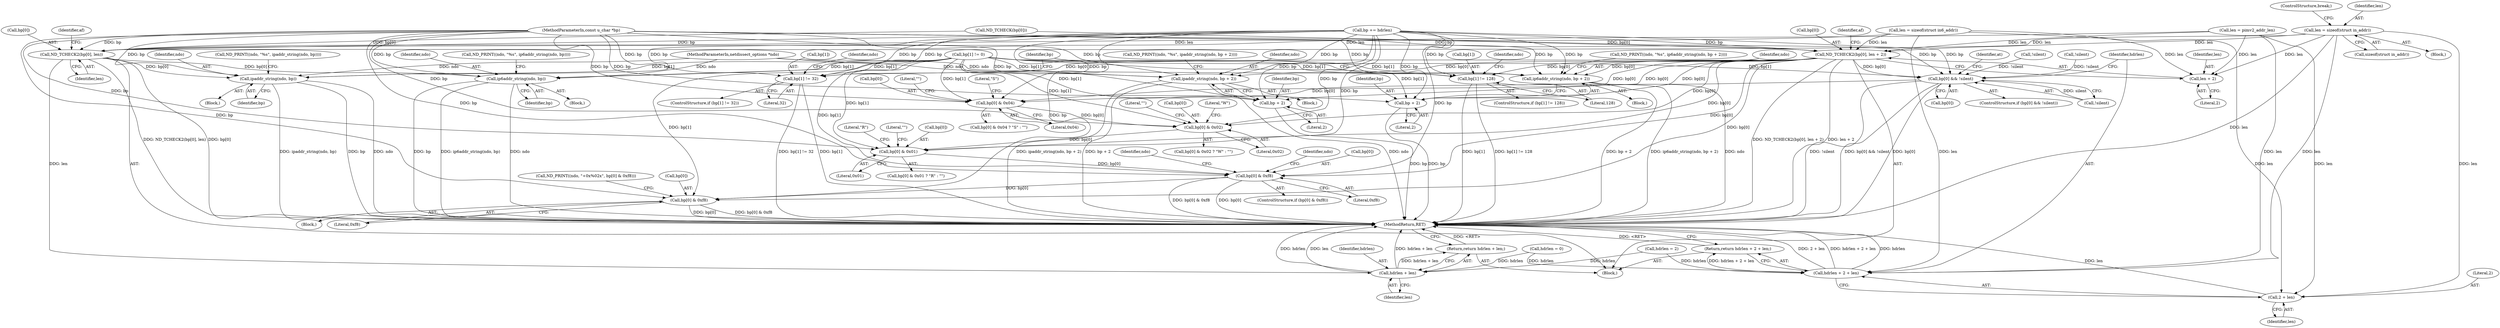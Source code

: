 digraph "1_tcpdump_5dc1860d8267b1e0cb78c9ffa2a40bea2fdb3ddc_3@API" {
"1000131" [label="(Call,len = sizeof(struct in_addr))"];
"1000192" [label="(Call,ND_TCHECK2(bp[0], len))"];
"1000210" [label="(Call,ipaddr_string(ndo, bp))"];
"1000227" [label="(Call,ip6addr_string(ndo, bp))"];
"1000231" [label="(Call,hdrlen + len)"];
"1000230" [label="(Return,return hdrlen + len;)"];
"1000236" [label="(Call,ND_TCHECK2(bp[0], len + 2))"];
"1000257" [label="(Call,ipaddr_string(ndo, bp + 2))"];
"1000259" [label="(Call,bp + 2)"];
"1000263" [label="(Call,bp[1] != 32)"];
"1000291" [label="(Call,ip6addr_string(ndo, bp + 2))"];
"1000293" [label="(Call,bp + 2)"];
"1000297" [label="(Call,bp[1] != 128)"];
"1000311" [label="(Call,bp[0] && !silent)"];
"1000340" [label="(Call,bp[0] & 0x04)"];
"1000349" [label="(Call,bp[0] & 0x02)"];
"1000357" [label="(Call,bp[0] & 0x01)"];
"1000365" [label="(Call,bp[0] & 0xf8)"];
"1000376" [label="(Call,bp[0] & 0xf8)"];
"1000240" [label="(Call,len + 2)"];
"1000386" [label="(Call,hdrlen + 2 + len)"];
"1000385" [label="(Return,return hdrlen + 2 + len;)"];
"1000388" [label="(Call,2 + len)"];
"1000230" [label="(Return,return hdrlen + len;)"];
"1000222" [label="(Call,ND_PRINT((ndo, \"%s\", ip6addr_string(ndo, bp))))"];
"1000350" [label="(Call,bp[0])"];
"1000358" [label="(Call,bp[0])"];
"1000236" [label="(Call,ND_TCHECK2(bp[0], len + 2))"];
"1000295" [label="(Literal,2)"];
"1000225" [label="(Block,)"];
"1000376" [label="(Call,bp[0] & 0xf8)"];
"1000354" [label="(Literal,\"W\")"];
"1000131" [label="(Call,len = sizeof(struct in_addr))"];
"1000240" [label="(Call,len + 2)"];
"1000304" [label="(Identifier,ndo)"];
"1000232" [label="(Identifier,hdrlen)"];
"1000293" [label="(Call,bp + 2)"];
"1000193" [label="(Call,bp[0])"];
"1000255" [label="(Block,)"];
"1000228" [label="(Identifier,ndo)"];
"1000258" [label="(Identifier,ndo)"];
"1000361" [label="(Literal,0x01)"];
"1000389" [label="(Literal,2)"];
"1000344" [label="(Literal,0x04)"];
"1000345" [label="(Literal,\"S\")"];
"1000199" [label="(Identifier,af)"];
"1000320" [label="(Identifier,at)"];
"1000357" [label="(Call,bp[0] & 0x01)"];
"1000383" [label="(Identifier,ndo)"];
"1000386" [label="(Call,hdrlen + 2 + len)"];
"1000135" [label="(ControlStructure,break;)"];
"1000109" [label="(Call,ND_TCHECK(bp[0]))"];
"1000233" [label="(Identifier,len)"];
"1000229" [label="(Identifier,bp)"];
"1000208" [label="(Block,)"];
"1000262" [label="(ControlStructure,if (bp[1] != 32))"];
"1000241" [label="(Identifier,len)"];
"1000348" [label="(Call,bp[0] & 0x02 ? \"W\" : \"\")"];
"1000249" [label="(Call,!silent)"];
"1000366" [label="(Call,bp[0])"];
"1000192" [label="(Call,ND_TCHECK2(bp[0], len))"];
"1000390" [label="(Identifier,len)"];
"1000388" [label="(Call,2 + len)"];
"1000310" [label="(ControlStructure,if (bp[0] && !silent))"];
"1000315" [label="(Call,!silent)"];
"1000296" [label="(ControlStructure,if (bp[1] != 128))"];
"1000270" [label="(Identifier,ndo)"];
"1000102" [label="(MethodParameterIn,const u_char *bp)"];
"1000158" [label="(Call,hdrlen = 2)"];
"1000264" [label="(Call,bp[1])"];
"1000346" [label="(Literal,\"\")"];
"1000231" [label="(Call,hdrlen + len)"];
"1000182" [label="(Call,hdrlen = 0)"];
"1000205" [label="(Call,ND_PRINT((ndo, \"%s\", ipaddr_string(ndo, bp))))"];
"1000289" [label="(Block,)"];
"1000353" [label="(Literal,0x02)"];
"1000211" [label="(Identifier,ndo)"];
"1000196" [label="(Identifier,len)"];
"1000185" [label="(Call,bp += hdrlen)"];
"1000340" [label="(Call,bp[0] & 0x04)"];
"1000292" [label="(Identifier,ndo)"];
"1000259" [label="(Call,bp + 2)"];
"1000283" [label="(Call,!silent)"];
"1000297" [label="(Call,bp[1] != 128)"];
"1000301" [label="(Literal,128)"];
"1000267" [label="(Literal,32)"];
"1000294" [label="(Identifier,bp)"];
"1000245" [label="(Identifier,af)"];
"1000291" [label="(Call,ip6addr_string(ndo, bp + 2))"];
"1000237" [label="(Call,bp[0])"];
"1000150" [label="(Call,bp[1] != 0)"];
"1000190" [label="(Block,)"];
"1000311" [label="(Call,bp[0] && !silent)"];
"1000387" [label="(Identifier,hdrlen)"];
"1000341" [label="(Call,bp[0])"];
"1000385" [label="(Return,return hdrlen + 2 + len;)"];
"1000210" [label="(Call,ipaddr_string(ndo, bp))"];
"1000377" [label="(Call,bp[0])"];
"1000356" [label="(Call,bp[0] & 0x01 ? \"R\" : \"\")"];
"1000362" [label="(Literal,\"R\")"];
"1000227" [label="(Call,ip6addr_string(ndo, bp))"];
"1000133" [label="(Call,sizeof(struct in_addr))"];
"1000373" [label="(Identifier,ndo)"];
"1000349" [label="(Call,bp[0] & 0x02)"];
"1000132" [label="(Identifier,len)"];
"1000380" [label="(Literal,0xf8)"];
"1000263" [label="(Call,bp[1] != 32)"];
"1000257" [label="(Call,ipaddr_string(ndo, bp + 2))"];
"1000261" [label="(Literal,2)"];
"1000365" [label="(Call,bp[0] & 0xf8)"];
"1000312" [label="(Call,bp[0])"];
"1000369" [label="(Literal,0xf8)"];
"1000140" [label="(Call,len = sizeof(struct in6_addr))"];
"1000212" [label="(Identifier,bp)"];
"1000252" [label="(Call,ND_PRINT((ndo, \"%s\", ipaddr_string(ndo, bp + 2))))"];
"1000313" [label="(Identifier,bp)"];
"1000298" [label="(Call,bp[1])"];
"1000339" [label="(Call,bp[0] & 0x04 ? \"S\" : \"\")"];
"1000399" [label="(MethodReturn,RET)"];
"1000371" [label="(Call,ND_PRINT((ndo, \"+0x%02x\", bp[0] & 0xf8)))"];
"1000179" [label="(Call,len = pimv2_addr_len)"];
"1000126" [label="(Block,)"];
"1000260" [label="(Identifier,bp)"];
"1000242" [label="(Literal,2)"];
"1000363" [label="(Literal,\"\")"];
"1000374" [label="(Block,)"];
"1000101" [label="(MethodParameterIn,netdissect_options *ndo)"];
"1000355" [label="(Literal,\"\")"];
"1000364" [label="(ControlStructure,if (bp[0] & 0xf8))"];
"1000286" [label="(Call,ND_PRINT((ndo, \"%s\", ip6addr_string(ndo, bp + 2))))"];
"1000131" -> "1000126"  [label="AST: "];
"1000131" -> "1000133"  [label="CFG: "];
"1000132" -> "1000131"  [label="AST: "];
"1000133" -> "1000131"  [label="AST: "];
"1000135" -> "1000131"  [label="CFG: "];
"1000131" -> "1000399"  [label="DDG: len"];
"1000131" -> "1000192"  [label="DDG: len"];
"1000131" -> "1000236"  [label="DDG: len"];
"1000131" -> "1000240"  [label="DDG: len"];
"1000131" -> "1000386"  [label="DDG: len"];
"1000131" -> "1000388"  [label="DDG: len"];
"1000192" -> "1000190"  [label="AST: "];
"1000192" -> "1000196"  [label="CFG: "];
"1000193" -> "1000192"  [label="AST: "];
"1000196" -> "1000192"  [label="AST: "];
"1000199" -> "1000192"  [label="CFG: "];
"1000192" -> "1000399"  [label="DDG: bp[0]"];
"1000192" -> "1000399"  [label="DDG: ND_TCHECK2(bp[0], len)"];
"1000185" -> "1000192"  [label="DDG: bp"];
"1000109" -> "1000192"  [label="DDG: bp[0]"];
"1000102" -> "1000192"  [label="DDG: bp"];
"1000179" -> "1000192"  [label="DDG: len"];
"1000140" -> "1000192"  [label="DDG: len"];
"1000192" -> "1000210"  [label="DDG: bp[0]"];
"1000192" -> "1000227"  [label="DDG: bp[0]"];
"1000192" -> "1000231"  [label="DDG: len"];
"1000210" -> "1000208"  [label="AST: "];
"1000210" -> "1000212"  [label="CFG: "];
"1000211" -> "1000210"  [label="AST: "];
"1000212" -> "1000210"  [label="AST: "];
"1000205" -> "1000210"  [label="CFG: "];
"1000210" -> "1000399"  [label="DDG: ipaddr_string(ndo, bp)"];
"1000210" -> "1000399"  [label="DDG: bp"];
"1000210" -> "1000399"  [label="DDG: ndo"];
"1000101" -> "1000210"  [label="DDG: ndo"];
"1000185" -> "1000210"  [label="DDG: bp"];
"1000150" -> "1000210"  [label="DDG: bp[1]"];
"1000102" -> "1000210"  [label="DDG: bp"];
"1000227" -> "1000225"  [label="AST: "];
"1000227" -> "1000229"  [label="CFG: "];
"1000228" -> "1000227"  [label="AST: "];
"1000229" -> "1000227"  [label="AST: "];
"1000222" -> "1000227"  [label="CFG: "];
"1000227" -> "1000399"  [label="DDG: ip6addr_string(ndo, bp)"];
"1000227" -> "1000399"  [label="DDG: ndo"];
"1000227" -> "1000399"  [label="DDG: bp"];
"1000101" -> "1000227"  [label="DDG: ndo"];
"1000185" -> "1000227"  [label="DDG: bp"];
"1000150" -> "1000227"  [label="DDG: bp[1]"];
"1000102" -> "1000227"  [label="DDG: bp"];
"1000231" -> "1000230"  [label="AST: "];
"1000231" -> "1000233"  [label="CFG: "];
"1000232" -> "1000231"  [label="AST: "];
"1000233" -> "1000231"  [label="AST: "];
"1000230" -> "1000231"  [label="CFG: "];
"1000231" -> "1000399"  [label="DDG: len"];
"1000231" -> "1000399"  [label="DDG: hdrlen + len"];
"1000231" -> "1000399"  [label="DDG: hdrlen"];
"1000231" -> "1000230"  [label="DDG: hdrlen + len"];
"1000158" -> "1000231"  [label="DDG: hdrlen"];
"1000182" -> "1000231"  [label="DDG: hdrlen"];
"1000230" -> "1000190"  [label="AST: "];
"1000399" -> "1000230"  [label="CFG: "];
"1000230" -> "1000399"  [label="DDG: <RET>"];
"1000236" -> "1000190"  [label="AST: "];
"1000236" -> "1000240"  [label="CFG: "];
"1000237" -> "1000236"  [label="AST: "];
"1000240" -> "1000236"  [label="AST: "];
"1000245" -> "1000236"  [label="CFG: "];
"1000236" -> "1000399"  [label="DDG: ND_TCHECK2(bp[0], len + 2)"];
"1000236" -> "1000399"  [label="DDG: len + 2"];
"1000185" -> "1000236"  [label="DDG: bp"];
"1000109" -> "1000236"  [label="DDG: bp[0]"];
"1000102" -> "1000236"  [label="DDG: bp"];
"1000179" -> "1000236"  [label="DDG: len"];
"1000140" -> "1000236"  [label="DDG: len"];
"1000236" -> "1000257"  [label="DDG: bp[0]"];
"1000236" -> "1000259"  [label="DDG: bp[0]"];
"1000236" -> "1000263"  [label="DDG: bp[0]"];
"1000236" -> "1000291"  [label="DDG: bp[0]"];
"1000236" -> "1000293"  [label="DDG: bp[0]"];
"1000236" -> "1000297"  [label="DDG: bp[0]"];
"1000236" -> "1000311"  [label="DDG: bp[0]"];
"1000236" -> "1000340"  [label="DDG: bp[0]"];
"1000236" -> "1000349"  [label="DDG: bp[0]"];
"1000236" -> "1000357"  [label="DDG: bp[0]"];
"1000236" -> "1000365"  [label="DDG: bp[0]"];
"1000236" -> "1000376"  [label="DDG: bp[0]"];
"1000257" -> "1000255"  [label="AST: "];
"1000257" -> "1000259"  [label="CFG: "];
"1000258" -> "1000257"  [label="AST: "];
"1000259" -> "1000257"  [label="AST: "];
"1000252" -> "1000257"  [label="CFG: "];
"1000257" -> "1000399"  [label="DDG: bp + 2"];
"1000257" -> "1000399"  [label="DDG: ndo"];
"1000257" -> "1000399"  [label="DDG: ipaddr_string(ndo, bp + 2)"];
"1000101" -> "1000257"  [label="DDG: ndo"];
"1000185" -> "1000257"  [label="DDG: bp"];
"1000150" -> "1000257"  [label="DDG: bp[1]"];
"1000102" -> "1000257"  [label="DDG: bp"];
"1000259" -> "1000261"  [label="CFG: "];
"1000260" -> "1000259"  [label="AST: "];
"1000261" -> "1000259"  [label="AST: "];
"1000259" -> "1000399"  [label="DDG: bp"];
"1000185" -> "1000259"  [label="DDG: bp"];
"1000150" -> "1000259"  [label="DDG: bp[1]"];
"1000102" -> "1000259"  [label="DDG: bp"];
"1000263" -> "1000262"  [label="AST: "];
"1000263" -> "1000267"  [label="CFG: "];
"1000264" -> "1000263"  [label="AST: "];
"1000267" -> "1000263"  [label="AST: "];
"1000270" -> "1000263"  [label="CFG: "];
"1000313" -> "1000263"  [label="CFG: "];
"1000263" -> "1000399"  [label="DDG: bp[1] != 32"];
"1000263" -> "1000399"  [label="DDG: bp[1]"];
"1000150" -> "1000263"  [label="DDG: bp[1]"];
"1000102" -> "1000263"  [label="DDG: bp"];
"1000185" -> "1000263"  [label="DDG: bp"];
"1000291" -> "1000289"  [label="AST: "];
"1000291" -> "1000293"  [label="CFG: "];
"1000292" -> "1000291"  [label="AST: "];
"1000293" -> "1000291"  [label="AST: "];
"1000286" -> "1000291"  [label="CFG: "];
"1000291" -> "1000399"  [label="DDG: ip6addr_string(ndo, bp + 2)"];
"1000291" -> "1000399"  [label="DDG: ndo"];
"1000291" -> "1000399"  [label="DDG: bp + 2"];
"1000101" -> "1000291"  [label="DDG: ndo"];
"1000185" -> "1000291"  [label="DDG: bp"];
"1000150" -> "1000291"  [label="DDG: bp[1]"];
"1000102" -> "1000291"  [label="DDG: bp"];
"1000293" -> "1000295"  [label="CFG: "];
"1000294" -> "1000293"  [label="AST: "];
"1000295" -> "1000293"  [label="AST: "];
"1000293" -> "1000399"  [label="DDG: bp"];
"1000185" -> "1000293"  [label="DDG: bp"];
"1000150" -> "1000293"  [label="DDG: bp[1]"];
"1000102" -> "1000293"  [label="DDG: bp"];
"1000297" -> "1000296"  [label="AST: "];
"1000297" -> "1000301"  [label="CFG: "];
"1000298" -> "1000297"  [label="AST: "];
"1000301" -> "1000297"  [label="AST: "];
"1000304" -> "1000297"  [label="CFG: "];
"1000313" -> "1000297"  [label="CFG: "];
"1000297" -> "1000399"  [label="DDG: bp[1]"];
"1000297" -> "1000399"  [label="DDG: bp[1] != 128"];
"1000150" -> "1000297"  [label="DDG: bp[1]"];
"1000102" -> "1000297"  [label="DDG: bp"];
"1000185" -> "1000297"  [label="DDG: bp"];
"1000311" -> "1000310"  [label="AST: "];
"1000311" -> "1000312"  [label="CFG: "];
"1000311" -> "1000315"  [label="CFG: "];
"1000312" -> "1000311"  [label="AST: "];
"1000315" -> "1000311"  [label="AST: "];
"1000320" -> "1000311"  [label="CFG: "];
"1000387" -> "1000311"  [label="CFG: "];
"1000311" -> "1000399"  [label="DDG: bp[0]"];
"1000311" -> "1000399"  [label="DDG: !silent"];
"1000311" -> "1000399"  [label="DDG: bp[0] && !silent"];
"1000185" -> "1000311"  [label="DDG: bp"];
"1000102" -> "1000311"  [label="DDG: bp"];
"1000150" -> "1000311"  [label="DDG: bp[1]"];
"1000283" -> "1000311"  [label="DDG: !silent"];
"1000249" -> "1000311"  [label="DDG: !silent"];
"1000315" -> "1000311"  [label="DDG: silent"];
"1000311" -> "1000340"  [label="DDG: bp[0]"];
"1000340" -> "1000339"  [label="AST: "];
"1000340" -> "1000344"  [label="CFG: "];
"1000341" -> "1000340"  [label="AST: "];
"1000344" -> "1000340"  [label="AST: "];
"1000345" -> "1000340"  [label="CFG: "];
"1000346" -> "1000340"  [label="CFG: "];
"1000185" -> "1000340"  [label="DDG: bp"];
"1000102" -> "1000340"  [label="DDG: bp"];
"1000150" -> "1000340"  [label="DDG: bp[1]"];
"1000340" -> "1000349"  [label="DDG: bp[0]"];
"1000349" -> "1000348"  [label="AST: "];
"1000349" -> "1000353"  [label="CFG: "];
"1000350" -> "1000349"  [label="AST: "];
"1000353" -> "1000349"  [label="AST: "];
"1000354" -> "1000349"  [label="CFG: "];
"1000355" -> "1000349"  [label="CFG: "];
"1000185" -> "1000349"  [label="DDG: bp"];
"1000102" -> "1000349"  [label="DDG: bp"];
"1000150" -> "1000349"  [label="DDG: bp[1]"];
"1000349" -> "1000357"  [label="DDG: bp[0]"];
"1000357" -> "1000356"  [label="AST: "];
"1000357" -> "1000361"  [label="CFG: "];
"1000358" -> "1000357"  [label="AST: "];
"1000361" -> "1000357"  [label="AST: "];
"1000362" -> "1000357"  [label="CFG: "];
"1000363" -> "1000357"  [label="CFG: "];
"1000185" -> "1000357"  [label="DDG: bp"];
"1000102" -> "1000357"  [label="DDG: bp"];
"1000150" -> "1000357"  [label="DDG: bp[1]"];
"1000357" -> "1000365"  [label="DDG: bp[0]"];
"1000365" -> "1000364"  [label="AST: "];
"1000365" -> "1000369"  [label="CFG: "];
"1000366" -> "1000365"  [label="AST: "];
"1000369" -> "1000365"  [label="AST: "];
"1000373" -> "1000365"  [label="CFG: "];
"1000383" -> "1000365"  [label="CFG: "];
"1000365" -> "1000399"  [label="DDG: bp[0] & 0xf8"];
"1000365" -> "1000399"  [label="DDG: bp[0]"];
"1000185" -> "1000365"  [label="DDG: bp"];
"1000102" -> "1000365"  [label="DDG: bp"];
"1000150" -> "1000365"  [label="DDG: bp[1]"];
"1000365" -> "1000376"  [label="DDG: bp[0]"];
"1000376" -> "1000374"  [label="AST: "];
"1000376" -> "1000380"  [label="CFG: "];
"1000377" -> "1000376"  [label="AST: "];
"1000380" -> "1000376"  [label="AST: "];
"1000371" -> "1000376"  [label="CFG: "];
"1000376" -> "1000399"  [label="DDG: bp[0] & 0xf8"];
"1000376" -> "1000399"  [label="DDG: bp[0]"];
"1000185" -> "1000376"  [label="DDG: bp"];
"1000102" -> "1000376"  [label="DDG: bp"];
"1000150" -> "1000376"  [label="DDG: bp[1]"];
"1000240" -> "1000242"  [label="CFG: "];
"1000241" -> "1000240"  [label="AST: "];
"1000242" -> "1000240"  [label="AST: "];
"1000179" -> "1000240"  [label="DDG: len"];
"1000140" -> "1000240"  [label="DDG: len"];
"1000386" -> "1000385"  [label="AST: "];
"1000386" -> "1000388"  [label="CFG: "];
"1000387" -> "1000386"  [label="AST: "];
"1000388" -> "1000386"  [label="AST: "];
"1000385" -> "1000386"  [label="CFG: "];
"1000386" -> "1000399"  [label="DDG: hdrlen"];
"1000386" -> "1000399"  [label="DDG: 2 + len"];
"1000386" -> "1000399"  [label="DDG: hdrlen + 2 + len"];
"1000386" -> "1000385"  [label="DDG: hdrlen + 2 + len"];
"1000158" -> "1000386"  [label="DDG: hdrlen"];
"1000182" -> "1000386"  [label="DDG: hdrlen"];
"1000179" -> "1000386"  [label="DDG: len"];
"1000140" -> "1000386"  [label="DDG: len"];
"1000385" -> "1000190"  [label="AST: "];
"1000399" -> "1000385"  [label="CFG: "];
"1000385" -> "1000399"  [label="DDG: <RET>"];
"1000388" -> "1000390"  [label="CFG: "];
"1000389" -> "1000388"  [label="AST: "];
"1000390" -> "1000388"  [label="AST: "];
"1000388" -> "1000399"  [label="DDG: len"];
"1000179" -> "1000388"  [label="DDG: len"];
"1000140" -> "1000388"  [label="DDG: len"];
}
